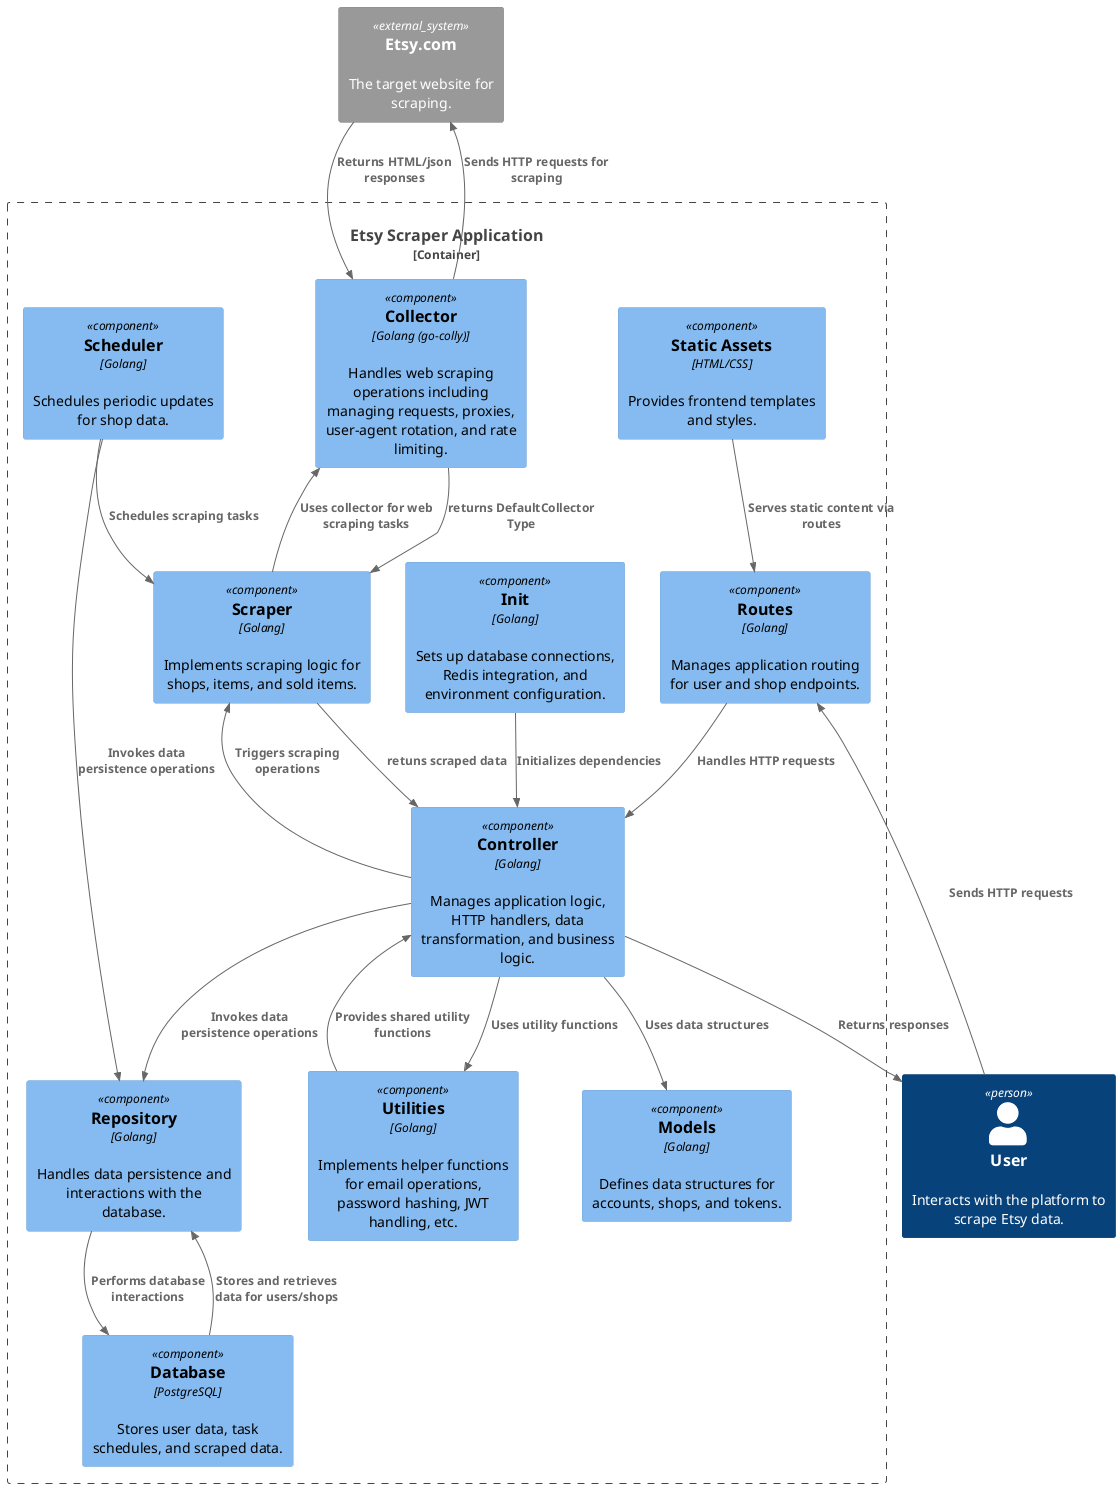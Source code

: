 @startuml Component Diagram
!include <C4/C4_Component>

Container_Boundary(etsyScraperApp, "Etsy Scraper Application") {
    
    Component(collector, "Collector", "Golang (go-colly)", "Handles web scraping operations including managing requests, proxies, user-agent rotation, and rate limiting.")
    Component(controller, "Controller", "Golang", "Manages application logic, HTTP handlers, data transformation, and business logic.")
    Component(init, "Init", "Golang", "Sets up database connections, Redis integration, and environment configuration.")
    Component(models, "Models", "Golang", "Defines data structures for accounts, shops, and tokens.")
    Component(repository, "Repository", "Golang", "Handles data persistence and interactions with the database.")
    Component(routes, "Routes", "Golang", "Manages application routing for user and shop endpoints.")
    Component(scheduleUpdateTask, "Scheduler", "Golang", "Schedules periodic updates for shop data.")
    Component(scraping, "Scraper", "Golang", "Implements scraping logic for shops, items, and sold items.")
    Component(static, "Static Assets", "HTML/CSS", "Provides frontend templates and styles.")
    Component(utils, "Utilities", "Golang", "Implements helper functions for email operations, password hashing, JWT handling, etc.")
    Component(database, "Database", "PostgreSQL", "Stores user data, task schedules, and scraped data.")

}

System_Ext(etsy, "Etsy.com", "The target website for scraping.")

Person(user, "User", "Interacts with the platform to scrape Etsy data.")

Rel(user, routes, "Sends HTTP requests")
Rel(routes, controller, "Handles HTTP requests")
Rel(controller, models, "Uses data structures")
Rel(controller, repository, "Invokes data persistence operations")
Rel(controller, scraping, "Triggers scraping operations")
Rel(scraping,controller, "retuns scraped data")
Rel(controller, utils, "Uses utility functions")
Rel(repository, database, "Performs database interactions")
Rel(database, repository, "Stores and retrieves\ndata for users/shops")
Rel(collector, etsy, "Sends HTTP requests for scraping")
Rel(etsy, collector, "Returns HTML/json responses")
Rel(scraping,collector ,"Uses collector for web scraping tasks")
Rel(collector,scraping ,"returns DefaultCollector Type")
Rel(scheduleUpdateTask, scraping, "Schedules scraping tasks")
Rel(scheduleUpdateTask, repository, "Invokes data persistence operations")
Rel(init, controller, "Initializes dependencies")


Rel(utils, controller, "Provides shared utility functions")
Rel(static, routes, "Serves static content via routes")
Rel(controller, user, "Returns responses")
@enduml